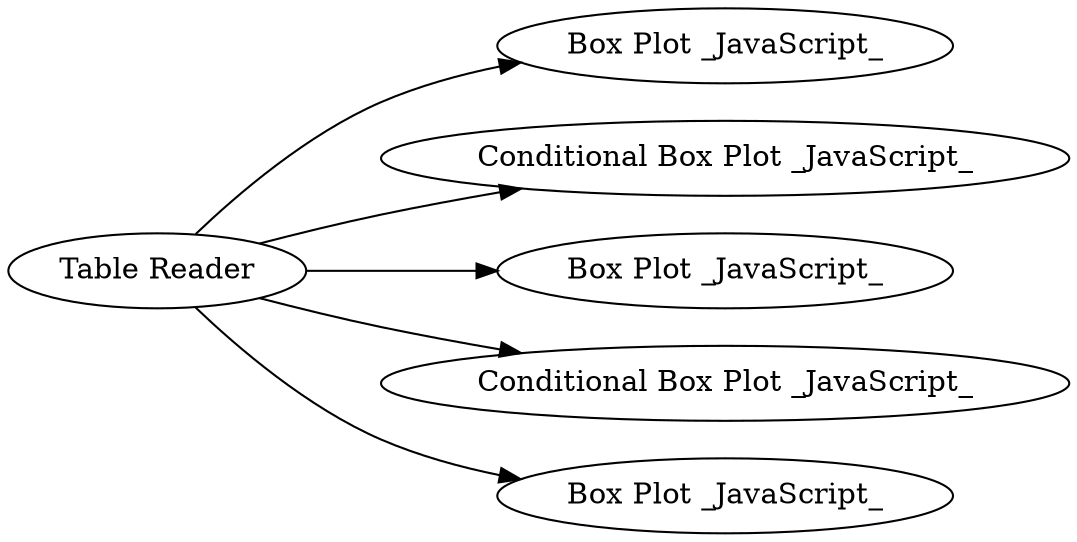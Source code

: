 digraph {
	1 [label="Table Reader"]
	18 [label="Box Plot _JavaScript_"]
	19 [label="Conditional Box Plot _JavaScript_"]
	20 [label="Box Plot _JavaScript_"]
	21 [label="Conditional Box Plot _JavaScript_"]
	22 [label="Box Plot _JavaScript_"]
	1 -> 19
	1 -> 18
	1 -> 21
	1 -> 20
	1 -> 22
	rankdir=LR
}
